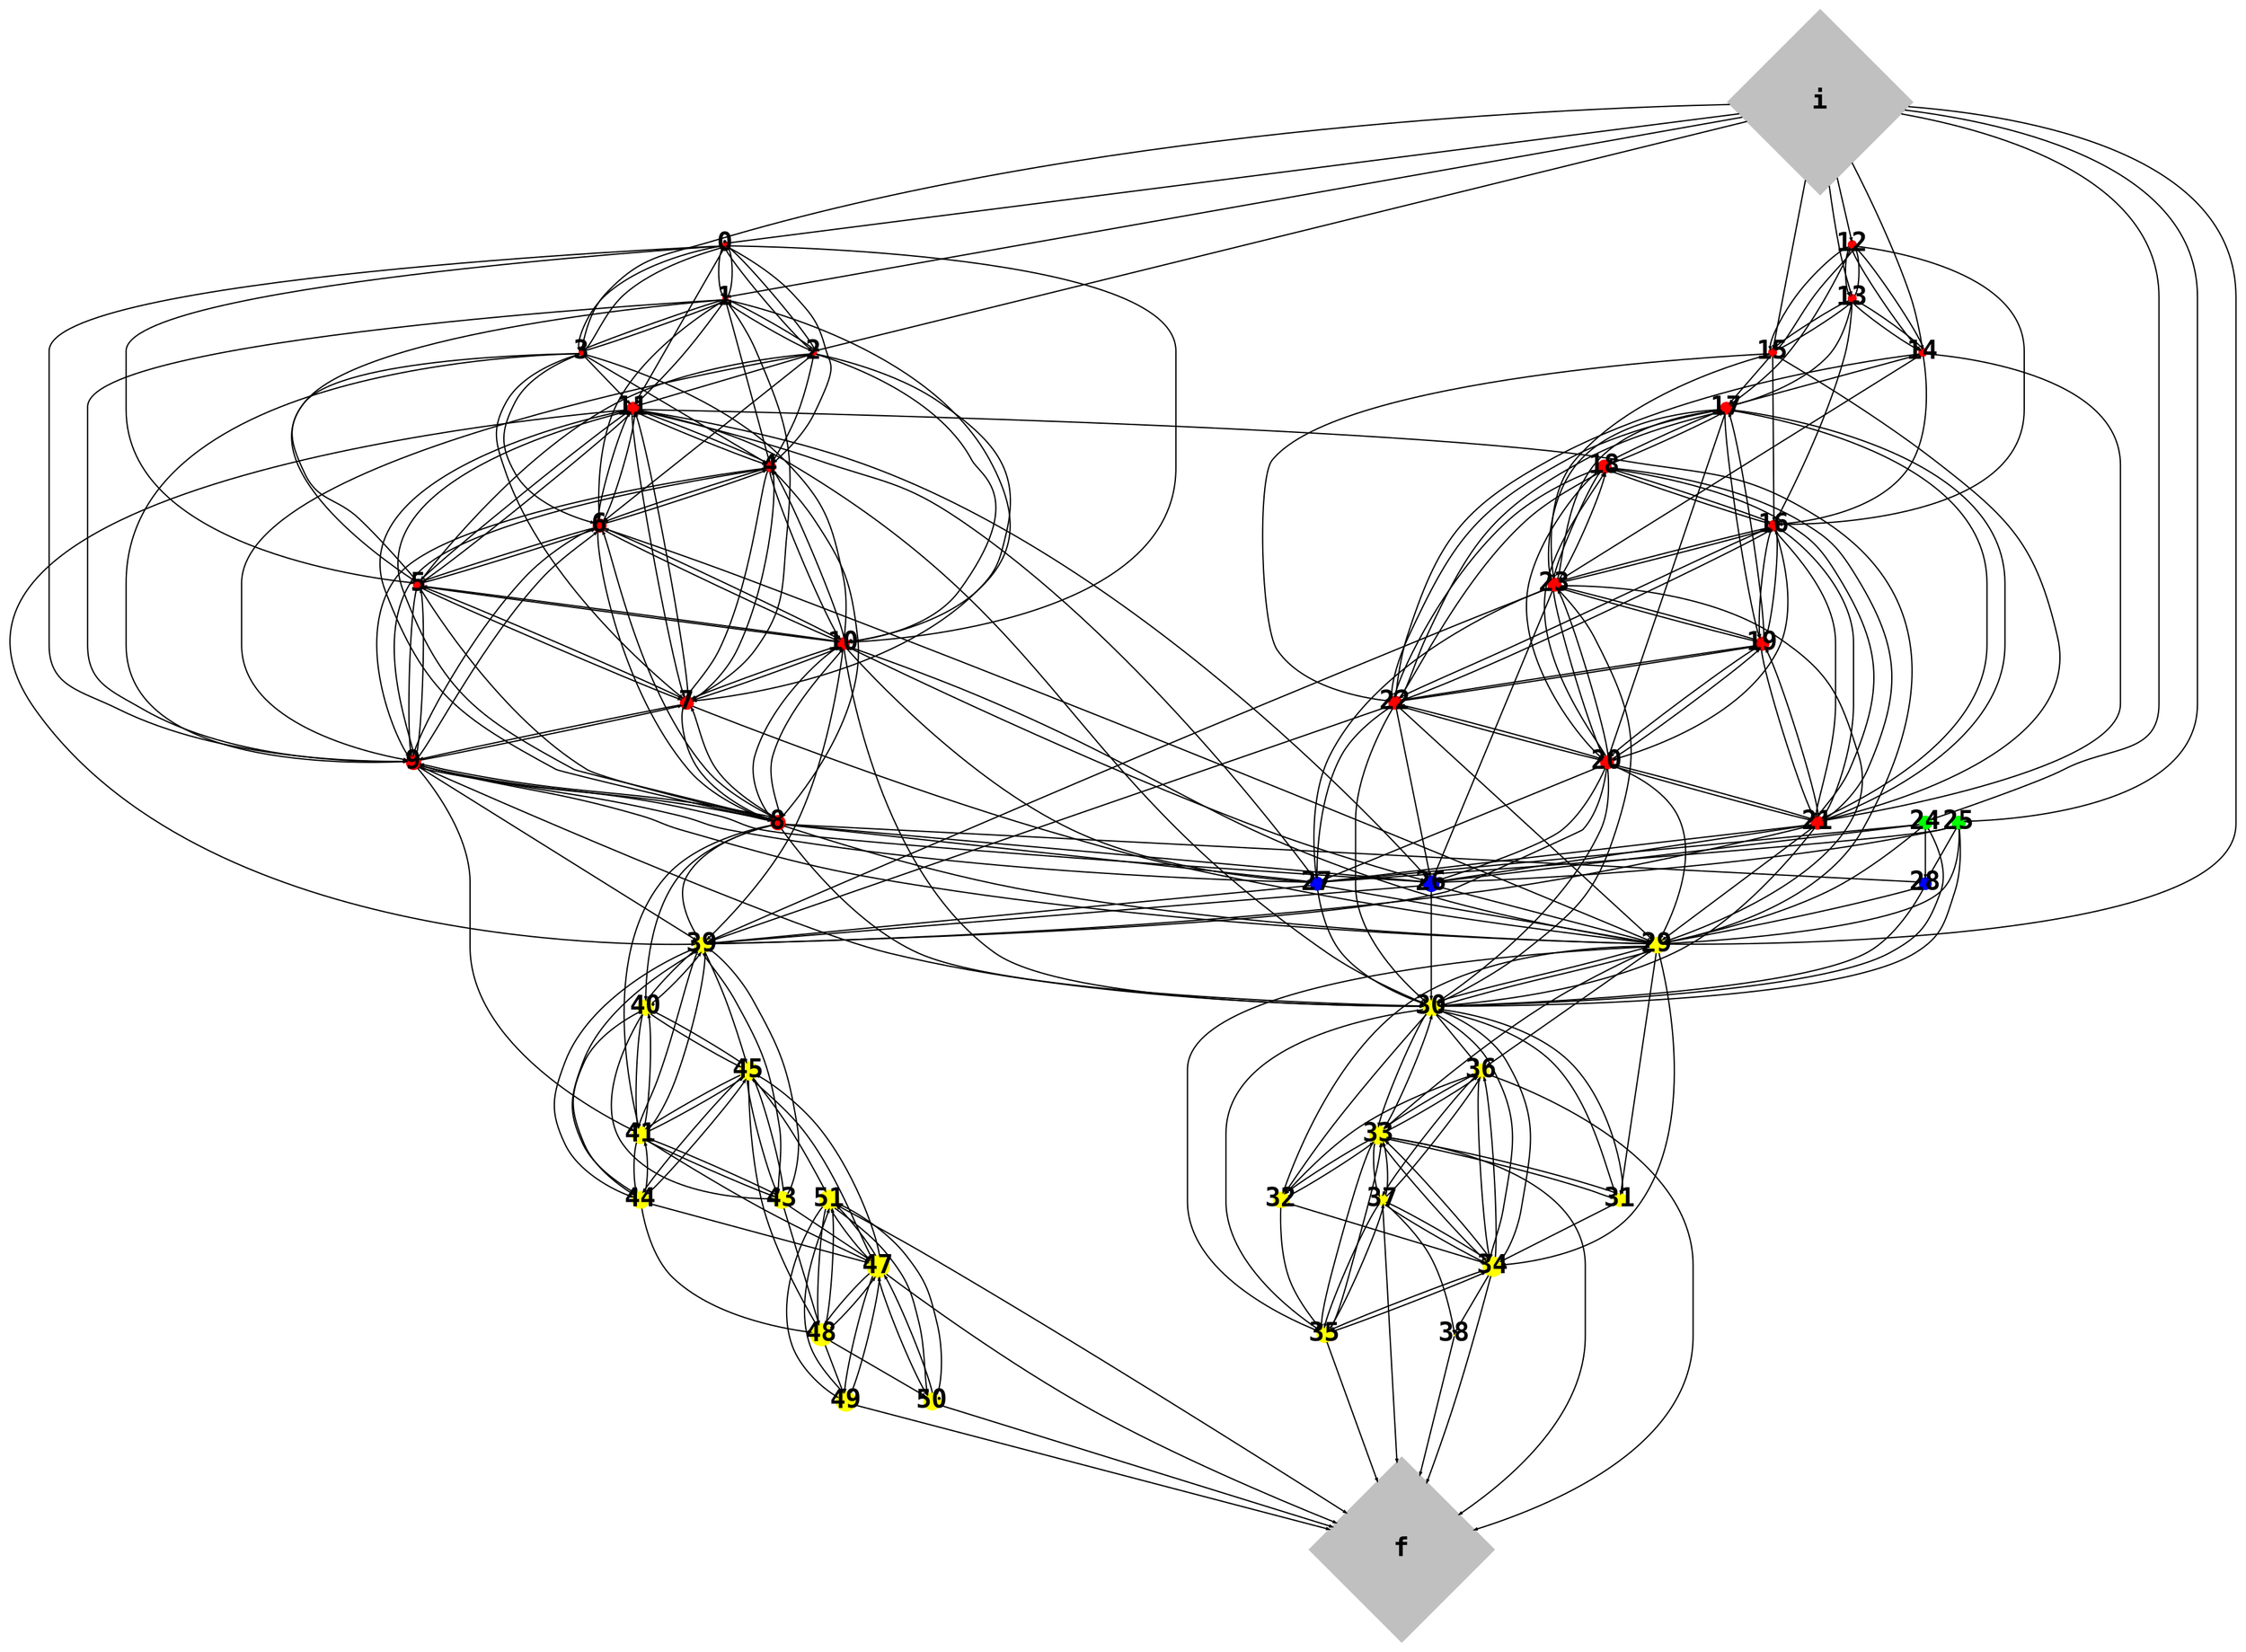 digraph Bosch_entropy{
size = "40,20";
graph[rankdir=TB, center=true, margin=0.05, nodesep=0.2, ranksep=0.5]
node[fontname="Courier-Bold", fontsize=14]
edge[arrowsize=0.2, arrowhead=normal]
i [shape=diamond, style=filled, fontsize=20, color=gray, width=2, height=2, fixedsize=true]
f [shape=diamond, style=filled, fontsize=20, color=gray, width=2, height=2, fixedsize=true]
0 [shape=circle, style=filled, fontsize=20, color=red, width=0.06218562130134445, height=0.06218562130134445, fixedsize=true]
1 [shape=circle, style=filled, fontsize=20, color=red, width=0.062473641556177975, height=0.062473641556177975, fixedsize=true]
2 [shape=circle, style=filled, fontsize=20, color=red, width=0.060335613732483404, height=0.060335613732483404, fixedsize=true]
3 [shape=circle, style=filled, fontsize=20, color=red, width=0.06076428995106863, height=0.06076428995106863, fixedsize=true]
4 [shape=circle, style=filled, fontsize=20, color=red, width=0.1160295114874771, height=0.1160295114874771, fixedsize=true]
5 [shape=circle, style=filled, fontsize=20, color=red, width=0.11653369696246373, height=0.11653369696246373, fixedsize=true]
6 [shape=circle, style=filled, fontsize=20, color=red, width=0.1336398638499214, height=0.1336398638499214, fixedsize=true]
7 [shape=circle, style=filled, fontsize=20, color=red, width=0.13710933834962385, height=0.13710933834962385, fixedsize=true]
8 [shape=circle, style=filled, fontsize=20, color=red, width=0.14711550151429076, height=0.14711550151429076, fixedsize=true]
9 [shape=circle, style=filled, fontsize=20, color=red, width=0.15755762950253918, height=0.15755762950253918, fixedsize=true]
10 [shape=circle, style=filled, fontsize=20, color=red, width=0.12812561895158764, height=0.12812561895158764, fixedsize=true]
11 [shape=circle, style=filled, fontsize=20, color=red, width=0.1290394193499004, height=0.1290394193499004, fixedsize=true]
12 [shape=circle, style=filled, fontsize=20, color=red, width=0.08225360882619398, height=0.08225360882619398, fixedsize=true]
13 [shape=circle, style=filled, fontsize=20, color=red, width=0.08390312140434095, height=0.08390312140434095, fixedsize=true]
14 [shape=circle, style=filled, fontsize=20, color=red, width=0.08267339622167641, height=0.08267339622167641, fixedsize=true]
15 [shape=circle, style=filled, fontsize=20, color=red, width=0.08207004868164634, height=0.08207004868164634, fixedsize=true]
16 [shape=circle, style=filled, fontsize=20, color=red, width=0.11666685239442634, height=0.11666685239442634, fixedsize=true]
17 [shape=circle, style=filled, fontsize=20, color=red, width=0.11897250632425364, height=0.11897250632425364, fixedsize=true]
18 [shape=circle, style=filled, fontsize=20, color=red, width=0.13507722222327914, height=0.13507722222327914, fixedsize=true]
19 [shape=circle, style=filled, fontsize=20, color=red, width=0.1330437478777503, height=0.1330437478777503, fixedsize=true]
20 [shape=circle, style=filled, fontsize=20, color=red, width=0.13821052094917552, height=0.13821052094917552, fixedsize=true]
21 [shape=circle, style=filled, fontsize=20, color=red, width=0.13791878948292127, height=0.13791878948292127, fixedsize=true]
22 [shape=circle, style=filled, fontsize=20, color=red, width=0.136487912739761, height=0.136487912739761, fixedsize=true]
23 [shape=circle, style=filled, fontsize=20, color=red, width=0.13629409219011573, height=0.13629409219011573, fixedsize=true]
24 [shape=circle, style=filled, fontsize=20, color=green, width=0.1410218197132845, height=0.1410218197132845, fixedsize=true]
25 [shape=circle, style=filled, fontsize=20, color=green, width=0.1388657709212021, height=0.1388657709212021, fixedsize=true]
26 [shape=circle, style=filled, fontsize=20, color=blue, width=0.16317894863112065, height=0.16317894863112065, fixedsize=true]
27 [shape=circle, style=filled, fontsize=20, color=blue, width=0.14405789941512728, height=0.14405789941512728, fixedsize=true]
28 [shape=circle, style=filled, fontsize=20, color=blue, width=0.12487761511179825, height=0.12487761511179825, fixedsize=true]
29 [shape=circle, style=filled, fontsize=20, color=yellow, width=0.16481122624826464, height=0.16481122624826464, fixedsize=true]
30 [shape=circle, style=filled, fontsize=20, color=yellow, width=0.17386296725300168, height=0.17386296725300168, fixedsize=true]
31 [shape=circle, style=filled, fontsize=20, color=yellow, width=0.13976428684133627, height=0.13976428684133627, fixedsize=true]
32 [shape=circle, style=filled, fontsize=20, color=yellow, width=0.16897569302805343, height=0.16897569302805343, fixedsize=true]
33 [shape=circle, style=filled, fontsize=20, color=yellow, width=0.20102831909950347, height=0.20102831909950347, fixedsize=true]
34 [shape=circle, style=filled, fontsize=20, color=yellow, width=0.21056711421529806, height=0.21056711421529806, fixedsize=true]
35 [shape=circle, style=filled, fontsize=20, color=yellow, width=0.16614289589166048, height=0.16614289589166048, fixedsize=true]
36 [shape=circle, style=filled, fontsize=20, color=yellow, width=0.1544416209362763, height=0.1544416209362763, fixedsize=true]
37 [shape=circle, style=filled, fontsize=20, color=yellow, width=0.11218669243158629, height=0.11218669243158629, fixedsize=true]
38 [shape=circle, style=filled, fontsize=20, color=yellow, width=-0.0, height=-0.0, fixedsize=true]
39 [shape=circle, style=filled, fontsize=20, color=yellow, width=0.16056289645862046, height=0.16056289645862046, fixedsize=true]
40 [shape=circle, style=filled, fontsize=20, color=yellow, width=0.160064129841665, height=0.160064129841665, fixedsize=true]
41 [shape=circle, style=filled, fontsize=20, color=yellow, width=0.1799569447982843, height=0.1799569447982843, fixedsize=true]
43 [shape=circle, style=filled, fontsize=20, color=yellow, width=0.18165382486205242, height=0.18165382486205242, fixedsize=true]
44 [shape=circle, style=filled, fontsize=20, color=yellow, width=0.18581050248542905, height=0.18581050248542905, fixedsize=true]
45 [shape=circle, style=filled, fontsize=20, color=yellow, width=0.19310003842195517, height=0.19310003842195517, fixedsize=true]
47 [shape=circle, style=filled, fontsize=20, color=yellow, width=0.23655871498357542, height=0.23655871498357542, fixedsize=true]
48 [shape=circle, style=filled, fontsize=20, color=yellow, width=0.2320678964007571, height=0.2320678964007571, fixedsize=true]
49 [shape=circle, style=filled, fontsize=20, color=yellow, width=0.202258778064531, height=0.202258778064531, fixedsize=true]
50 [shape=circle, style=filled, fontsize=20, color=yellow, width=0.17730517189283843, height=0.17730517189283843, fixedsize=true]
51 [shape=circle, style=filled, fontsize=20, color=yellow, width=0.20185312077981282, height=0.20185312077981282, fixedsize=true]
i -> 0 [penwidth=1]
0 -> 1 [penwidth=1]
1 -> 2 [penwidth=1]
2 -> 4 [penwidth=1]
4 -> 7 [penwidth=1]
7 -> 11 [penwidth=1]
11 -> 8 [penwidth=1]
8 -> 30 [penwidth=1]
30 -> 29 [penwidth=1]
29 -> 31 [penwidth=1]
31 -> 33 [penwidth=1]
33 -> 34 [penwidth=1]
34 -> 35 [penwidth=1]
35 -> 37 [penwidth=1]
37 -> f [penwidth=1]
i -> 12 [penwidth=1]
12 -> 13 [penwidth=1]
13 -> 14 [penwidth=1]
14 -> 16 [penwidth=1]
16 -> 18 [penwidth=1]
18 -> 20 [penwidth=1]
20 -> 21 [penwidth=1]
21 -> 30 [penwidth=1]
29 -> 33 [penwidth=1]
i -> 1 [penwidth=1]
2 -> 0 [penwidth=1]
0 -> 5 [penwidth=1]
5 -> 6 [penwidth=1]
6 -> 10 [penwidth=1]
10 -> 8 [penwidth=1]
8 -> 29 [penwidth=1]
29 -> 30 [penwidth=1]
30 -> 33 [penwidth=1]
1 -> 0 [penwidth=1]
0 -> 2 [penwidth=1]
2 -> 10 [penwidth=1]
10 -> 4 [penwidth=1]
7 -> 8 [penwidth=1]
34 -> 36 [penwidth=1]
36 -> 37 [penwidth=1]
1 -> 3 [penwidth=1]
3 -> 0 [penwidth=1]
0 -> 4 [penwidth=1]
4 -> 11 [penwidth=1]
11 -> 7 [penwidth=1]
30 -> 34 [penwidth=1]
34 -> 33 [penwidth=1]
33 -> 36 [penwidth=1]
3 -> 4 [penwidth=1]
8 -> 10 [penwidth=1]
10 -> 29 [penwidth=1]
i -> 13 [penwidth=1]
13 -> 15 [penwidth=1]
15 -> 12 [penwidth=1]
12 -> 17 [penwidth=1]
17 -> 19 [penwidth=1]
19 -> 20 [penwidth=1]
20 -> 22 [penwidth=1]
22 -> 29 [penwidth=1]
34 -> 37 [penwidth=1]
37 -> 33 [penwidth=1]
33 -> 35 [penwidth=1]
35 -> f [penwidth=1]
i -> 24 [penwidth=1]
24 -> 26 [penwidth=1]
26 -> 30 [penwidth=1]
29 -> 34 [penwidth=1]
4 -> 10 [penwidth=1]
10 -> 7 [penwidth=1]
14 -> 17 [penwidth=1]
17 -> 18 [penwidth=1]
0 -> 3 [penwidth=1]
3 -> 1 [penwidth=1]
1 -> 9 [penwidth=1]
9 -> 5 [penwidth=1]
6 -> 8 [penwidth=1]
36 -> 34 [penwidth=1]
4 -> 8 [penwidth=1]
8 -> 7 [penwidth=1]
7 -> 9 [penwidth=1]
9 -> 29 [penwidth=1]
4 -> 6 [penwidth=1]
8 -> 9 [penwidth=1]
31 -> 30 [penwidth=1]
35 -> 34 [penwidth=1]
2 -> 5 [penwidth=1]
2 -> 1 [penwidth=1]
1 -> 4 [penwidth=1]
13 -> 12 [penwidth=1]
12 -> 14 [penwidth=1]
20 -> 23 [penwidth=1]
23 -> 29 [penwidth=1]
37 -> 36 [penwidth=1]
36 -> f [penwidth=1]
5 -> 7 [penwidth=1]
10 -> 30 [penwidth=1]
15 -> 16 [penwidth=1]
16 -> 23 [penwidth=1]
23 -> 18 [penwidth=1]
20 -> 29 [penwidth=1]
i -> 25 [penwidth=1]
25 -> 26 [penwidth=1]
16 -> 19 [penwidth=1]
2 -> 9 [penwidth=1]
9 -> 7 [penwidth=1]
7 -> 4 [penwidth=1]
8 -> 27 [penwidth=1]
27 -> 29 [penwidth=1]
10 -> 5 [penwidth=1]
3 -> 5 [penwidth=1]
7 -> 10 [penwidth=1]
1 -> 5 [penwidth=1]
5 -> 10 [penwidth=1]
10 -> 6 [penwidth=1]
8 -> 41 [penwidth=1]
41 -> 39 [penwidth=1]
39 -> 40 [penwidth=1]
40 -> 44 [penwidth=1]
44 -> 45 [penwidth=1]
45 -> 47 [penwidth=1]
47 -> 48 [penwidth=1]
48 -> 49 [penwidth=1]
49 -> 51 [penwidth=1]
51 -> f [penwidth=1]
8 -> 11 [penwidth=1]
11 -> 30 [penwidth=1]
37 -> 34 [penwidth=1]
34 -> f [penwidth=1]
15 -> 17 [penwidth=1]
17 -> 22 [penwidth=1]
22 -> 18 [penwidth=1]
5 -> 11 [penwidth=1]
11 -> 6 [penwidth=1]
30 -> 35 [penwidth=1]
35 -> 33 [penwidth=1]
31 -> 34 [penwidth=1]
33 -> f [penwidth=1]
26 -> 29 [penwidth=1]
3 -> 9 [penwidth=1]
9 -> 4 [penwidth=1]
9 -> 30 [penwidth=1]
5 -> 9 [penwidth=1]
11 -> 29 [penwidth=1]
9 -> 27 [penwidth=1]
3 -> 11 [penwidth=1]
11 -> 5 [penwidth=1]
12 -> 16 [penwidth=1]
9 -> 39 [penwidth=1]
39 -> 45 [penwidth=1]
45 -> 40 [penwidth=1]
40 -> 43 [penwidth=1]
43 -> 41 [penwidth=1]
41 -> 47 [penwidth=1]
48 -> 50 [penwidth=1]
50 -> 51 [penwidth=1]
11 -> 26 [penwidth=1]
30 -> 31 [penwidth=1]
37 -> 38 [penwidth=1]
38 -> f [penwidth=1]
21 -> 29 [penwidth=1]
30 -> 32 [penwidth=1]
32 -> 36 [penwidth=1]
6 -> 11 [penwidth=1]
0 -> 11 [penwidth=1]
11 -> 4 [penwidth=1]
3 -> 10 [penwidth=1]
8 -> 39 [penwidth=1]
41 -> 45 [penwidth=1]
22 -> 39 [penwidth=1]
40 -> 41 [penwidth=1]
41 -> 43 [penwidth=1]
43 -> 45 [penwidth=1]
32 -> 33 [penwidth=1]
i -> 2 [penwidth=1]
45 -> 41 [penwidth=1]
47 -> 51 [penwidth=1]
51 -> 48 [penwidth=1]
49 -> f [penwidth=1]
24 -> 27 [penwidth=1]
33 -> 37 [penwidth=1]
14 -> 13 [penwidth=1]
13 -> 17 [penwidth=1]
24 -> 29 [penwidth=1]
32 -> 34 [penwidth=1]
5 -> 8 [penwidth=1]
2 -> 11 [penwidth=1]
36 -> 33 [penwidth=1]
14 -> 21 [penwidth=1]
21 -> 17 [penwidth=1]
26 -> 39 [penwidth=1]
39 -> 41 [penwidth=1]
41 -> 40 [penwidth=1]
50 -> f [penwidth=1]
13 -> 16 [penwidth=1]
14 -> 12 [penwidth=1]
17 -> 23 [penwidth=1]
20 -> 27 [penwidth=1]
12 -> 15 [penwidth=1]
15 -> 13 [penwidth=1]
23 -> 17 [penwidth=1]
22 -> 30 [penwidth=1]
9 -> 26 [penwidth=1]
30 -> 36 [penwidth=1]
10 -> 26 [penwidth=1]
18 -> 22 [penwidth=1]
22 -> 20 [penwidth=1]
22 -> 17 [penwidth=1]
23 -> 30 [penwidth=1]
14 -> 22 [penwidth=1]
22 -> 16 [penwidth=1]
8 -> 26 [penwidth=1]
i -> 29 [penwidth=1]
25 -> 27 [penwidth=1]
33 -> 30 [penwidth=1]
17 -> 21 [penwidth=1]
21 -> 18 [penwidth=1]
2 -> 6 [penwidth=1]
6 -> 5 [penwidth=1]
27 -> 30 [penwidth=1]
37 -> 35 [penwidth=1]
21 -> 16 [penwidth=1]
0 -> 9 [penwidth=1]
7 -> 29 [penwidth=1]
3 -> 7 [penwidth=1]
19 -> 22 [penwidth=1]
8 -> 6 [penwidth=1]
20 -> 30 [penwidth=1]
41 -> 44 [penwidth=1]
45 -> 48 [penwidth=1]
48 -> 47 [penwidth=1]
47 -> 49 [penwidth=1]
0 -> 10 [penwidth=1]
23 -> 16 [penwidth=1]
20 -> 26 [penwidth=1]
6 -> 4 [penwidth=1]
11 -> 27 [penwidth=1]
8 -> 28 [penwidth=1]
28 -> 29 [penwidth=1]
10 -> 39 [penwidth=1]
45 -> 44 [penwidth=1]
44 -> 47 [penwidth=1]
14 -> 23 [penwidth=1]
19 -> 23 [penwidth=1]
23 -> 20 [penwidth=1]
10 -> 27 [penwidth=1]
25 -> 29 [penwidth=1]
2 -> 7 [penwidth=1]
23 -> 19 [penwidth=1]
1 -> 11 [penwidth=1]
16 -> 21 [penwidth=1]
40 -> 39 [penwidth=1]
9 -> 8 [penwidth=1]
i -> 3 [penwidth=1]
21 -> 39 [penwidth=1]
48 -> 51 [penwidth=1]
51 -> 50 [penwidth=1]
24 -> 28 [penwidth=1]
6 -> 9 [penwidth=1]
40 -> 45 [penwidth=1]
16 -> 22 [penwidth=1]
18 -> 16 [penwidth=1]
16 -> 20 [penwidth=1]
21 -> 27 [penwidth=1]
22 -> 19 [penwidth=1]
15 -> 21 [penwidth=1]
33 -> 31 [penwidth=1]
i -> 14 [penwidth=1]
9 -> 6 [penwidth=1]
17 -> 20 [penwidth=1]
4 -> 9 [penwidth=1]
1 -> 7 [penwidth=1]
23 -> 26 [penwidth=1]
7 -> 5 [penwidth=1]
24 -> 30 [penwidth=1]
15 -> 23 [penwidth=1]
29 -> 36 [penwidth=1]
11 -> 39 [penwidth=1]
18 -> 21 [penwidth=1]
21 -> 20 [penwidth=1]
20 -> 18 [penwidth=1]
19 -> 17 [penwidth=1]
19 -> 21 [penwidth=1]
1 -> 6 [penwidth=1]
29 -> 35 [penwidth=1]
20 -> 19 [penwidth=1]
18 -> 23 [penwidth=1]
43 -> 48 [penwidth=1]
49 -> 47 [penwidth=1]
21 -> 19 [penwidth=1]
19 -> 16 [penwidth=1]
1 -> 10 [penwidth=1]
22 -> 27 [penwidth=1]
23 -> 27 [penwidth=1]
23 -> 39 [penwidth=1]
34 -> 38 [penwidth=1]
22 -> 26 [penwidth=1]
51 -> 49 [penwidth=1]
39 -> 43 [penwidth=1]
9 -> 41 [penwidth=1]
45 -> 51 [penwidth=1]
51 -> 47 [penwidth=1]
47 -> f [penwidth=1]
6 -> 29 [penwidth=1]
32 -> 35 [penwidth=1]
43 -> 47 [penwidth=1]
27 -> 39 [penwidth=1]
25 -> 28 [penwidth=1]
21 -> 26 [penwidth=1]
34 -> 30 [penwidth=1]
8 -> 40 [penwidth=1]
43 -> 39 [penwidth=1]
i -> 15 [penwidth=1]
44 -> 48 [penwidth=1]
28 -> 30 [penwidth=1]
18 -> 17 [penwidth=1]
45 -> 43 [penwidth=1]
15 -> 22 [penwidth=1]
44 -> 39 [penwidth=1]
47 -> 45 [penwidth=1]
33 -> 32 [penwidth=1]
39 -> 44 [penwidth=1]
29 -> 32 [penwidth=1]
50 -> 47 [penwidth=1]
25 -> 30 [penwidth=1]
20 -> 39 [penwidth=1]
47 -> 50 [penwidth=1]
44 -> 41 [penwidth=1]
3 -> 6 [penwidth=1]
{rank=source; i}
{rank=min; i}
{rank=max; f}{rank=sink; f}
}